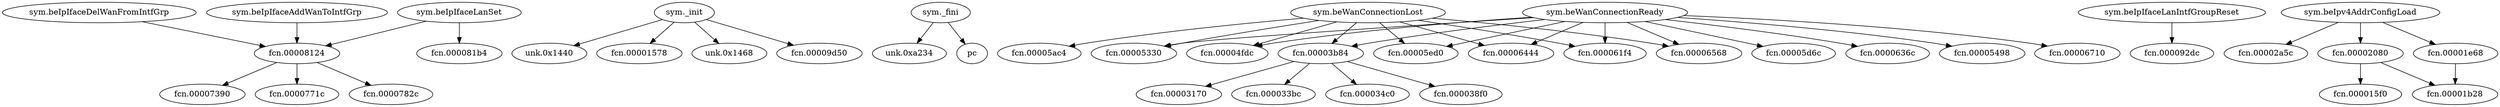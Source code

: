 digraph code {
  "0x000097fc" [label="sym.beIpIfaceDelWanFromIntfGrp"];
  "0x000097fc" -> "0x00008124";
  "0x00008124" [label="fcn.00008124"];
  "0x0000141c" [label="sym._init"];
  "0x0000141c" -> "0x00001440";
  "0x00001440" [label="unk.0x1440"];
  "0x0000141c" -> "0x00001578";
  "0x00001578" [label="fcn.00001578"];
  "0x0000141c" -> "0x00001468";
  "0x00001468" [label="unk.0x1468"];
  "0x0000141c" -> "0x00009d50";
  "0x00009d50" [label="fcn.00009d50"];
  "0x0000a210" [label="sym._fini"];
  "0x0000a210" -> "0x0000a234";
  "0x0000a234" [label="unk.0xa234"];
  "0x0000a210" -> "0x000014a0";
  "0x000014a0" [label="pc"];
  "0x0000855c" [label="sym.beIpIfaceLanSet"];
  "0x0000855c" -> "0x000081b4";
  "0x000081b4" [label="fcn.000081b4"];
  "0x0000855c" -> "0x00008124";
  "0x00008124" [label="fcn.00008124"];
  "0x00006dfc" [label="sym.beWanConnectionLost"];
  "0x00006dfc" -> "0x00005330";
  "0x00005330" [label="fcn.00005330"];
  "0x00006dfc" -> "0x00004fdc";
  "0x00004fdc" [label="fcn.00004fdc"];
  "0x00006dfc" -> "0x00003b84";
  "0x00003b84" [label="fcn.00003b84"];
  "0x00006dfc" -> "0x00005ed0";
  "0x00005ed0" [label="fcn.00005ed0"];
  "0x00006dfc" -> "0x00006444";
  "0x00006444" [label="fcn.00006444"];
  "0x00006dfc" -> "0x000061f4";
  "0x000061f4" [label="fcn.000061f4"];
  "0x00006dfc" -> "0x00006568";
  "0x00006568" [label="fcn.00006568"];
  "0x00006dfc" -> "0x00005ac4";
  "0x00005ac4" [label="fcn.00005ac4"];
  "0x00009a08" [label="sym.beIpIfaceAddWanToIntfGrp"];
  "0x00009a08" -> "0x00008124";
  "0x00008124" [label="fcn.00008124"];
  "0x00006924" [label="sym.beWanConnectionReady"];
  "0x00006924" -> "0x00005d6c";
  "0x00005d6c" [label="fcn.00005d6c"];
  "0x00006924" -> "0x00005330";
  "0x00005330" [label="fcn.00005330"];
  "0x00006924" -> "0x00004fdc";
  "0x00004fdc" [label="fcn.00004fdc"];
  "0x00006924" -> "0x00003b84";
  "0x00003b84" [label="fcn.00003b84"];
  "0x00006924" -> "0x0000636c";
  "0x0000636c" [label="fcn.0000636c"];
  "0x00006924" -> "0x00005ed0";
  "0x00005ed0" [label="fcn.00005ed0"];
  "0x00006924" -> "0x00006444";
  "0x00006444" [label="fcn.00006444"];
  "0x00006924" -> "0x000061f4";
  "0x000061f4" [label="fcn.000061f4"];
  "0x00006924" -> "0x00006568";
  "0x00006568" [label="fcn.00006568"];
  "0x00006924" -> "0x00005498";
  "0x00005498" [label="fcn.00005498"];
  "0x00006924" -> "0x00006710";
  "0x00006710" [label="fcn.00006710"];
  "0x00007af4" [label="sym.beIpIfaceLanIntfGroupReset"];
  "0x00007af4" -> "0x000092dc";
  "0x000092dc" [label="fcn.000092dc"];
  "0x00002bc8" [label="sym.beIpv4AddrConfigLoad"];
  "0x00002bc8" -> "0x00002a5c";
  "0x00002a5c" [label="fcn.00002a5c"];
  "0x00002bc8" -> "0x00002080";
  "0x00002080" [label="fcn.00002080"];
  "0x00002bc8" -> "0x00001e68";
  "0x00001e68" [label="fcn.00001e68"];
  "0x00002080" [label="fcn.00002080"];
  "0x00002080" -> "0x000015f0";
  "0x000015f0" [label="fcn.000015f0"];
  "0x00002080" -> "0x00001b28";
  "0x00001b28" [label="fcn.00001b28"];
  "0x00001e68" [label="fcn.00001e68"];
  "0x00001e68" -> "0x00001b28";
  "0x00001b28" [label="fcn.00001b28"];
  "0x00003b84" [label="fcn.00003b84"];
  "0x00003b84" -> "0x00003170";
  "0x00003170" [label="fcn.00003170"];
  "0x00003b84" -> "0x000033bc";
  "0x000033bc" [label="fcn.000033bc"];
  "0x00003b84" -> "0x000034c0";
  "0x000034c0" [label="fcn.000034c0"];
  "0x00003b84" -> "0x000038f0";
  "0x000038f0" [label="fcn.000038f0"];
  "0x00008124" [label="fcn.00008124"];
  "0x00008124" -> "0x00007390";
  "0x00007390" [label="fcn.00007390"];
  "0x00008124" -> "0x0000771c";
  "0x0000771c" [label="fcn.0000771c"];
  "0x00008124" -> "0x0000782c";
  "0x0000782c" [label="fcn.0000782c"];
}